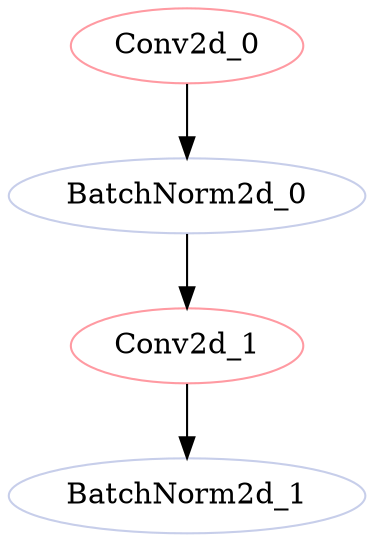strict digraph "" {
	Conv2d_0	[color="#FF9AA2",
		layer_name="features.10.conv.1.0",
		params=3456,
		type=Conv2d];
	BatchNorm2d_0	[color="#C7CEEA",
		layer_name="features.10.conv.1.1",
		params=768,
		type=BatchNorm2d];
	Conv2d_0 -> BatchNorm2d_0;
	Conv2d_1	[color="#FF9AA2",
		layer_name="features.10.conv.2",
		params=24576,
		type=Conv2d];
	BatchNorm2d_0 -> Conv2d_1;
	BatchNorm2d_1	[color="#C7CEEA",
		layer_name="features.10.conv.3",
		params=128,
		type=BatchNorm2d];
	Conv2d_1 -> BatchNorm2d_1;
}
